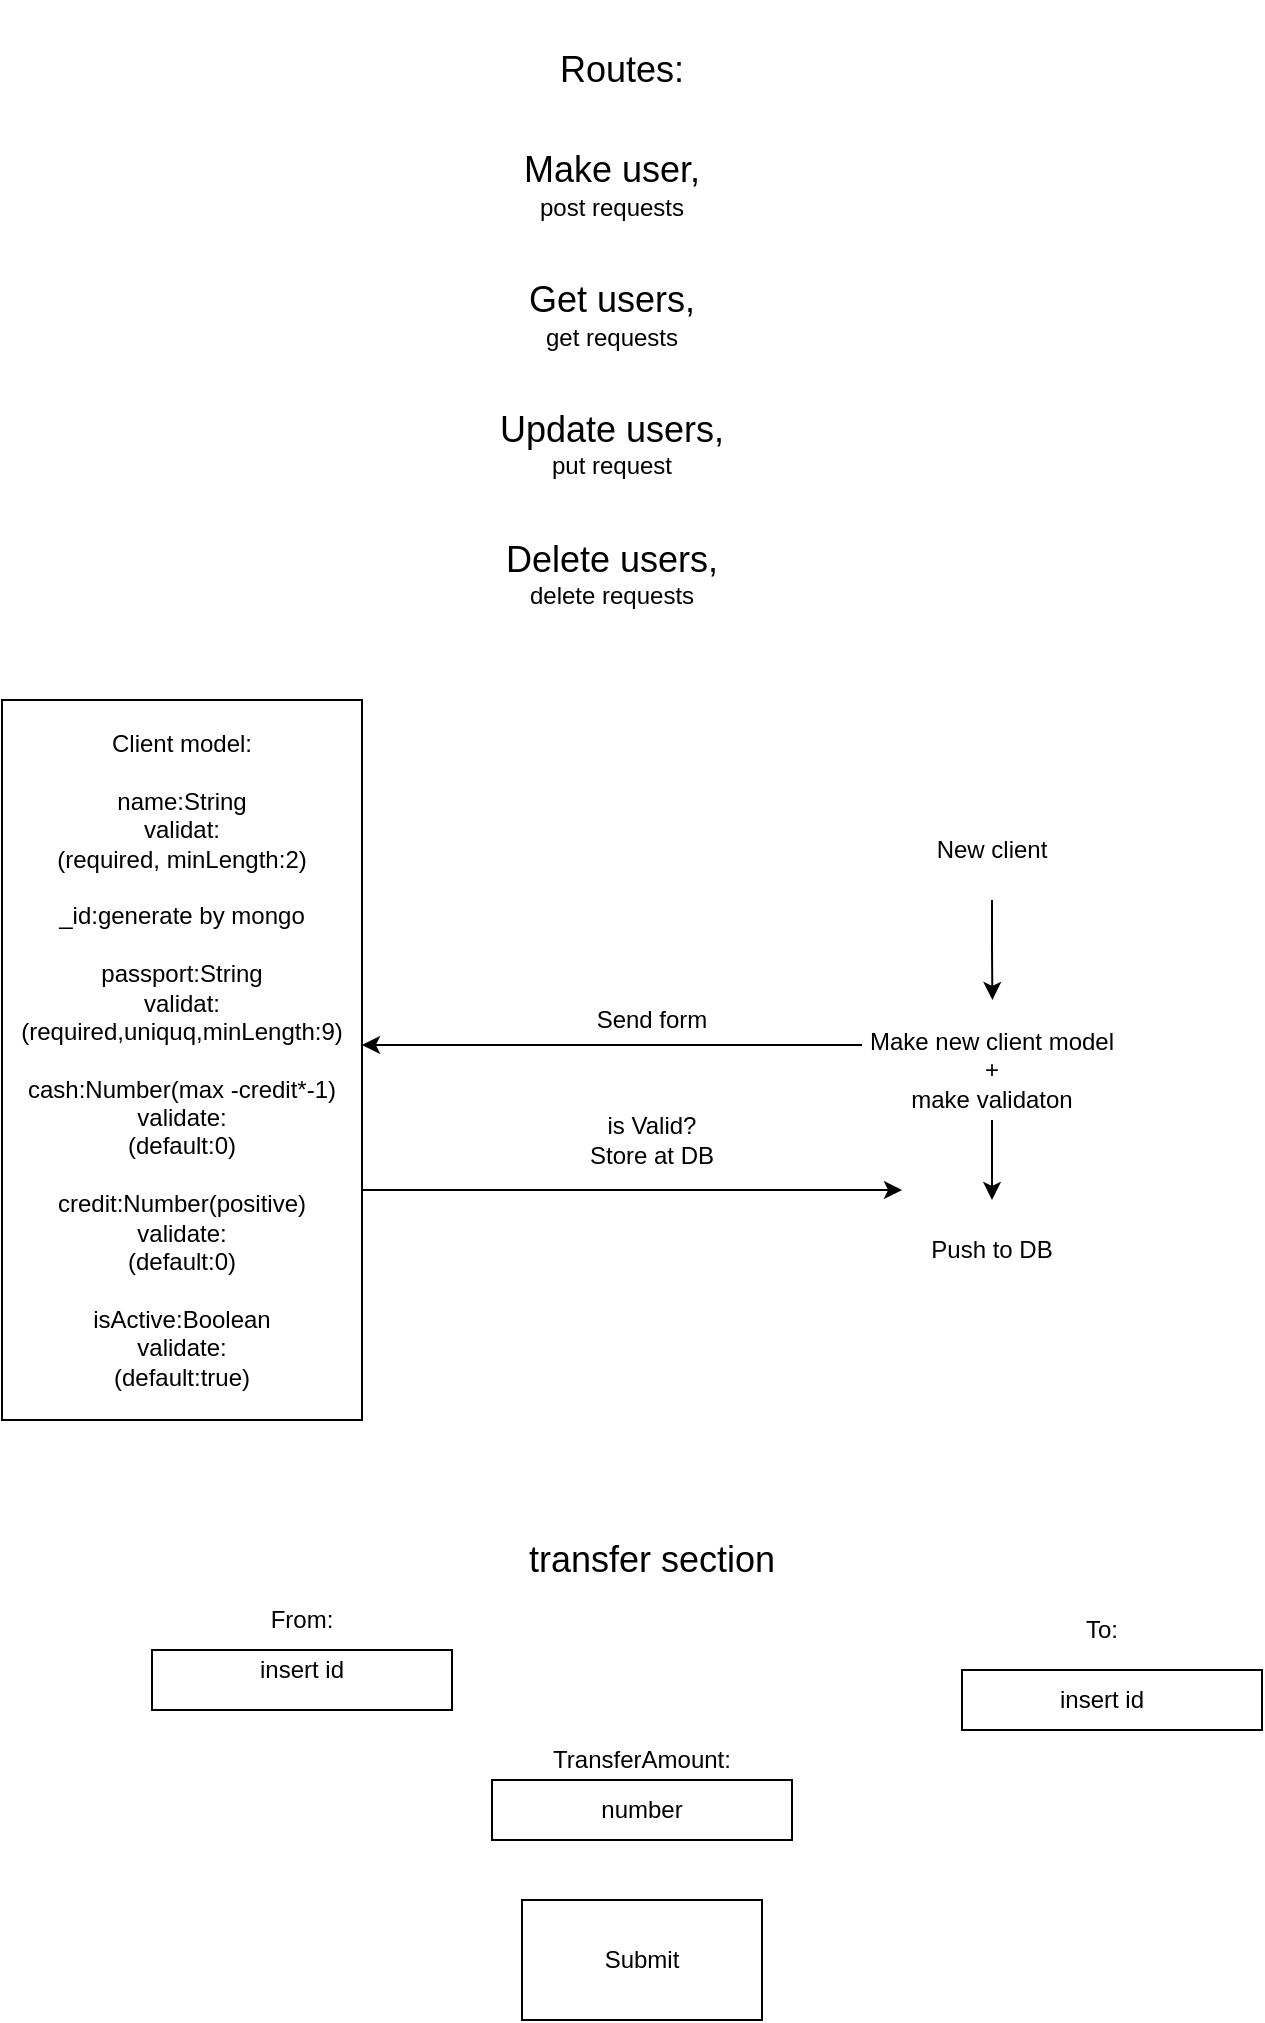 <mxfile version="13.9.9" type="device"><diagram id="xDzx-ypS5bnoKv_wVg17" name="Page-1"><mxGraphModel dx="1146" dy="1667" grid="1" gridSize="10" guides="1" tooltips="1" connect="1" arrows="1" fold="1" page="1" pageScale="1" pageWidth="850" pageHeight="1100" math="0" shadow="0"><root><mxCell id="0"/><mxCell id="1" parent="0"/><mxCell id="SWLcsAxqXRHoDwqUvkuO-2" value="&lt;font style=&quot;font-size: 18px&quot;&gt;Routes:&lt;/font&gt;" style="text;html=1;strokeColor=none;fillColor=none;align=center;verticalAlign=middle;whiteSpace=wrap;rounded=0;" vertex="1" parent="1"><mxGeometry x="350" y="-1040" width="120" height="70" as="geometry"/></mxCell><mxCell id="SWLcsAxqXRHoDwqUvkuO-3" value="&lt;span style=&quot;font-size: 18px&quot;&gt;Make user,&lt;/span&gt;&lt;br&gt;&lt;font style=&quot;font-size: 12px&quot;&gt;post requests&lt;br&gt;&lt;/font&gt;&lt;br&gt;&lt;br&gt;&lt;span style=&quot;font-size: 18px&quot;&gt;Get users,&lt;/span&gt;&lt;br&gt;get requests&lt;br&gt;&lt;br&gt;&lt;br&gt;&lt;span style=&quot;font-size: 18px&quot;&gt;Update users,&lt;/span&gt;&lt;br&gt;put request&lt;br&gt;&lt;br&gt;&lt;br&gt;&lt;span style=&quot;font-size: 18px&quot;&gt;Delete users,&lt;/span&gt;&lt;br&gt;&lt;font style=&quot;font-size: 12px&quot;&gt;delete requests&lt;/font&gt;" style="text;html=1;strokeColor=none;fillColor=none;align=center;verticalAlign=middle;whiteSpace=wrap;rounded=0;" vertex="1" parent="1"><mxGeometry x="230" y="-990" width="350" height="280" as="geometry"/></mxCell><mxCell id="SWLcsAxqXRHoDwqUvkuO-6" style="edgeStyle=orthogonalEdgeStyle;rounded=0;orthogonalLoop=1;jettySize=auto;html=1;exitX=0.5;exitY=1;exitDx=0;exitDy=0;" edge="1" parent="1" source="SWLcsAxqXRHoDwqUvkuO-4"><mxGeometry relative="1" as="geometry"><mxPoint x="595.207" y="-540" as="targetPoint"/></mxGeometry></mxCell><mxCell id="SWLcsAxqXRHoDwqUvkuO-4" value="New client" style="text;html=1;strokeColor=none;fillColor=none;align=center;verticalAlign=middle;whiteSpace=wrap;rounded=0;" vertex="1" parent="1"><mxGeometry x="550" y="-640" width="90" height="50" as="geometry"/></mxCell><mxCell id="SWLcsAxqXRHoDwqUvkuO-9" style="edgeStyle=orthogonalEdgeStyle;rounded=0;orthogonalLoop=1;jettySize=auto;html=1;exitX=0.5;exitY=1;exitDx=0;exitDy=0;" edge="1" parent="1" source="SWLcsAxqXRHoDwqUvkuO-7" target="SWLcsAxqXRHoDwqUvkuO-8"><mxGeometry relative="1" as="geometry"/></mxCell><mxCell id="SWLcsAxqXRHoDwqUvkuO-12" style="edgeStyle=orthogonalEdgeStyle;rounded=0;orthogonalLoop=1;jettySize=auto;html=1;exitX=0;exitY=0.25;exitDx=0;exitDy=0;entryX=1;entryY=0.479;entryDx=0;entryDy=0;entryPerimeter=0;" edge="1" parent="1" source="SWLcsAxqXRHoDwqUvkuO-7" target="SWLcsAxqXRHoDwqUvkuO-36"><mxGeometry relative="1" as="geometry"><mxPoint x="350" y="-517.69" as="targetPoint"/></mxGeometry></mxCell><mxCell id="SWLcsAxqXRHoDwqUvkuO-7" value="Make new client model&lt;br&gt;+&lt;br&gt;make validaton" style="text;html=1;strokeColor=none;fillColor=none;align=center;verticalAlign=middle;whiteSpace=wrap;rounded=0;" vertex="1" parent="1"><mxGeometry x="530" y="-530" width="130" height="50" as="geometry"/></mxCell><mxCell id="SWLcsAxqXRHoDwqUvkuO-8" value="Push to DB" style="text;html=1;strokeColor=none;fillColor=none;align=center;verticalAlign=middle;whiteSpace=wrap;rounded=0;" vertex="1" parent="1"><mxGeometry x="540" y="-440" width="110" height="50" as="geometry"/></mxCell><mxCell id="SWLcsAxqXRHoDwqUvkuO-15" style="edgeStyle=orthogonalEdgeStyle;rounded=0;orthogonalLoop=1;jettySize=auto;html=1;" edge="1" parent="1"><mxGeometry relative="1" as="geometry"><mxPoint x="550" y="-445" as="targetPoint"/><mxPoint x="280" y="-445" as="sourcePoint"/></mxGeometry></mxCell><mxCell id="SWLcsAxqXRHoDwqUvkuO-16" value="Send form" style="text;html=1;strokeColor=none;fillColor=none;align=center;verticalAlign=middle;whiteSpace=wrap;rounded=0;" vertex="1" parent="1"><mxGeometry x="380" y="-540" width="90" height="20" as="geometry"/></mxCell><mxCell id="SWLcsAxqXRHoDwqUvkuO-17" value="is Valid?&lt;br&gt;Store at DB" style="text;html=1;strokeColor=none;fillColor=none;align=center;verticalAlign=middle;whiteSpace=wrap;rounded=0;" vertex="1" parent="1"><mxGeometry x="380" y="-490" width="90" height="40" as="geometry"/></mxCell><mxCell id="SWLcsAxqXRHoDwqUvkuO-23" value="" style="rounded=0;whiteSpace=wrap;html=1;" vertex="1" parent="1"><mxGeometry x="175" y="-215" width="150" height="30" as="geometry"/></mxCell><mxCell id="SWLcsAxqXRHoDwqUvkuO-25" value="" style="rounded=0;whiteSpace=wrap;html=1;" vertex="1" parent="1"><mxGeometry x="580" y="-205" width="150" height="30" as="geometry"/></mxCell><mxCell id="SWLcsAxqXRHoDwqUvkuO-26" value="From:" style="text;html=1;strokeColor=none;fillColor=none;align=center;verticalAlign=middle;whiteSpace=wrap;rounded=0;" vertex="1" parent="1"><mxGeometry x="230" y="-240" width="40" height="20" as="geometry"/></mxCell><mxCell id="SWLcsAxqXRHoDwqUvkuO-27" value="To:" style="text;html=1;strokeColor=none;fillColor=none;align=center;verticalAlign=middle;whiteSpace=wrap;rounded=0;" vertex="1" parent="1"><mxGeometry x="630" y="-235" width="40" height="20" as="geometry"/></mxCell><mxCell id="SWLcsAxqXRHoDwqUvkuO-28" value="insert id" style="text;html=1;strokeColor=none;fillColor=none;align=center;verticalAlign=middle;whiteSpace=wrap;rounded=0;" vertex="1" parent="1"><mxGeometry x="210" y="-215" width="80" height="20" as="geometry"/></mxCell><mxCell id="SWLcsAxqXRHoDwqUvkuO-29" value="insert id" style="text;html=1;strokeColor=none;fillColor=none;align=center;verticalAlign=middle;whiteSpace=wrap;rounded=0;" vertex="1" parent="1"><mxGeometry x="610" y="-200" width="80" height="20" as="geometry"/></mxCell><mxCell id="SWLcsAxqXRHoDwqUvkuO-30" value="" style="rounded=0;whiteSpace=wrap;html=1;" vertex="1" parent="1"><mxGeometry x="345" y="-150" width="150" height="30" as="geometry"/></mxCell><mxCell id="SWLcsAxqXRHoDwqUvkuO-31" value="TransferAmount:" style="text;html=1;strokeColor=none;fillColor=none;align=center;verticalAlign=middle;whiteSpace=wrap;rounded=0;" vertex="1" parent="1"><mxGeometry x="365" y="-170" width="110" height="20" as="geometry"/></mxCell><mxCell id="SWLcsAxqXRHoDwqUvkuO-32" value="number" style="text;html=1;strokeColor=none;fillColor=none;align=center;verticalAlign=middle;whiteSpace=wrap;rounded=0;" vertex="1" parent="1"><mxGeometry x="380" y="-145" width="80" height="20" as="geometry"/></mxCell><mxCell id="SWLcsAxqXRHoDwqUvkuO-33" value="" style="rounded=0;whiteSpace=wrap;html=1;" vertex="1" parent="1"><mxGeometry x="360" y="-90" width="120" height="60" as="geometry"/></mxCell><mxCell id="SWLcsAxqXRHoDwqUvkuO-34" value="Submit" style="text;html=1;strokeColor=none;fillColor=none;align=center;verticalAlign=middle;whiteSpace=wrap;rounded=0;" vertex="1" parent="1"><mxGeometry x="365" y="-70" width="110" height="20" as="geometry"/></mxCell><mxCell id="SWLcsAxqXRHoDwqUvkuO-36" value="&lt;span&gt;Client model:&lt;/span&gt;&lt;br&gt;&lt;br&gt;&lt;span&gt;name:String&lt;/span&gt;&lt;br&gt;&lt;span&gt;validat:&lt;/span&gt;&lt;br&gt;&lt;span&gt;(required, minLength:2)&lt;/span&gt;&lt;br&gt;&lt;br&gt;&lt;span&gt;_id:generate by mongo&lt;/span&gt;&lt;br&gt;&lt;br&gt;&lt;span&gt;passport:String&lt;/span&gt;&lt;br&gt;&lt;span&gt;validat:&lt;/span&gt;&lt;br&gt;&lt;span&gt;(required,uniquq,minLength:9)&lt;/span&gt;&lt;br&gt;&lt;br&gt;&lt;span&gt;cash:Number(max -credit*-1)&lt;/span&gt;&lt;br&gt;&lt;span&gt;validate:&lt;/span&gt;&lt;br&gt;&lt;span&gt;(default:0)&lt;/span&gt;&lt;br&gt;&lt;br&gt;&lt;span&gt;credit:Number(positive)&lt;/span&gt;&lt;br&gt;&lt;span&gt;validate:&lt;/span&gt;&lt;br&gt;&lt;span&gt;(default:0)&lt;/span&gt;&lt;br&gt;&lt;br&gt;&lt;span&gt;isActive:Boolean&lt;/span&gt;&lt;br&gt;&lt;span&gt;validate:&lt;/span&gt;&lt;br&gt;&lt;span&gt;(default:true)&lt;/span&gt;" style="rounded=0;whiteSpace=wrap;html=1;" vertex="1" parent="1"><mxGeometry x="100" y="-690" width="180" height="360" as="geometry"/></mxCell><mxCell id="SWLcsAxqXRHoDwqUvkuO-38" value="&lt;font style=&quot;font-size: 18px&quot;&gt;transfer section&lt;/font&gt;" style="text;html=1;strokeColor=none;fillColor=none;align=center;verticalAlign=middle;whiteSpace=wrap;rounded=0;" vertex="1" parent="1"><mxGeometry x="335" y="-270" width="180" height="20" as="geometry"/></mxCell></root></mxGraphModel></diagram></mxfile>